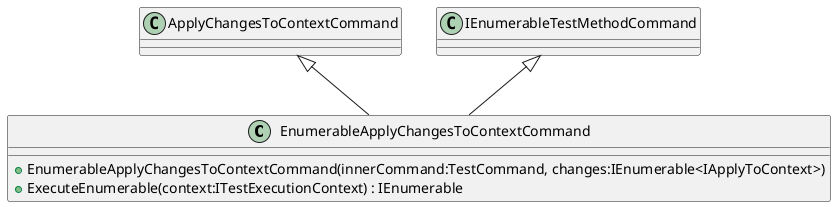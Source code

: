 @startuml
class EnumerableApplyChangesToContextCommand {
    + EnumerableApplyChangesToContextCommand(innerCommand:TestCommand, changes:IEnumerable<IApplyToContext>)
    + ExecuteEnumerable(context:ITestExecutionContext) : IEnumerable
}
ApplyChangesToContextCommand <|-- EnumerableApplyChangesToContextCommand
IEnumerableTestMethodCommand <|-- EnumerableApplyChangesToContextCommand
@enduml
